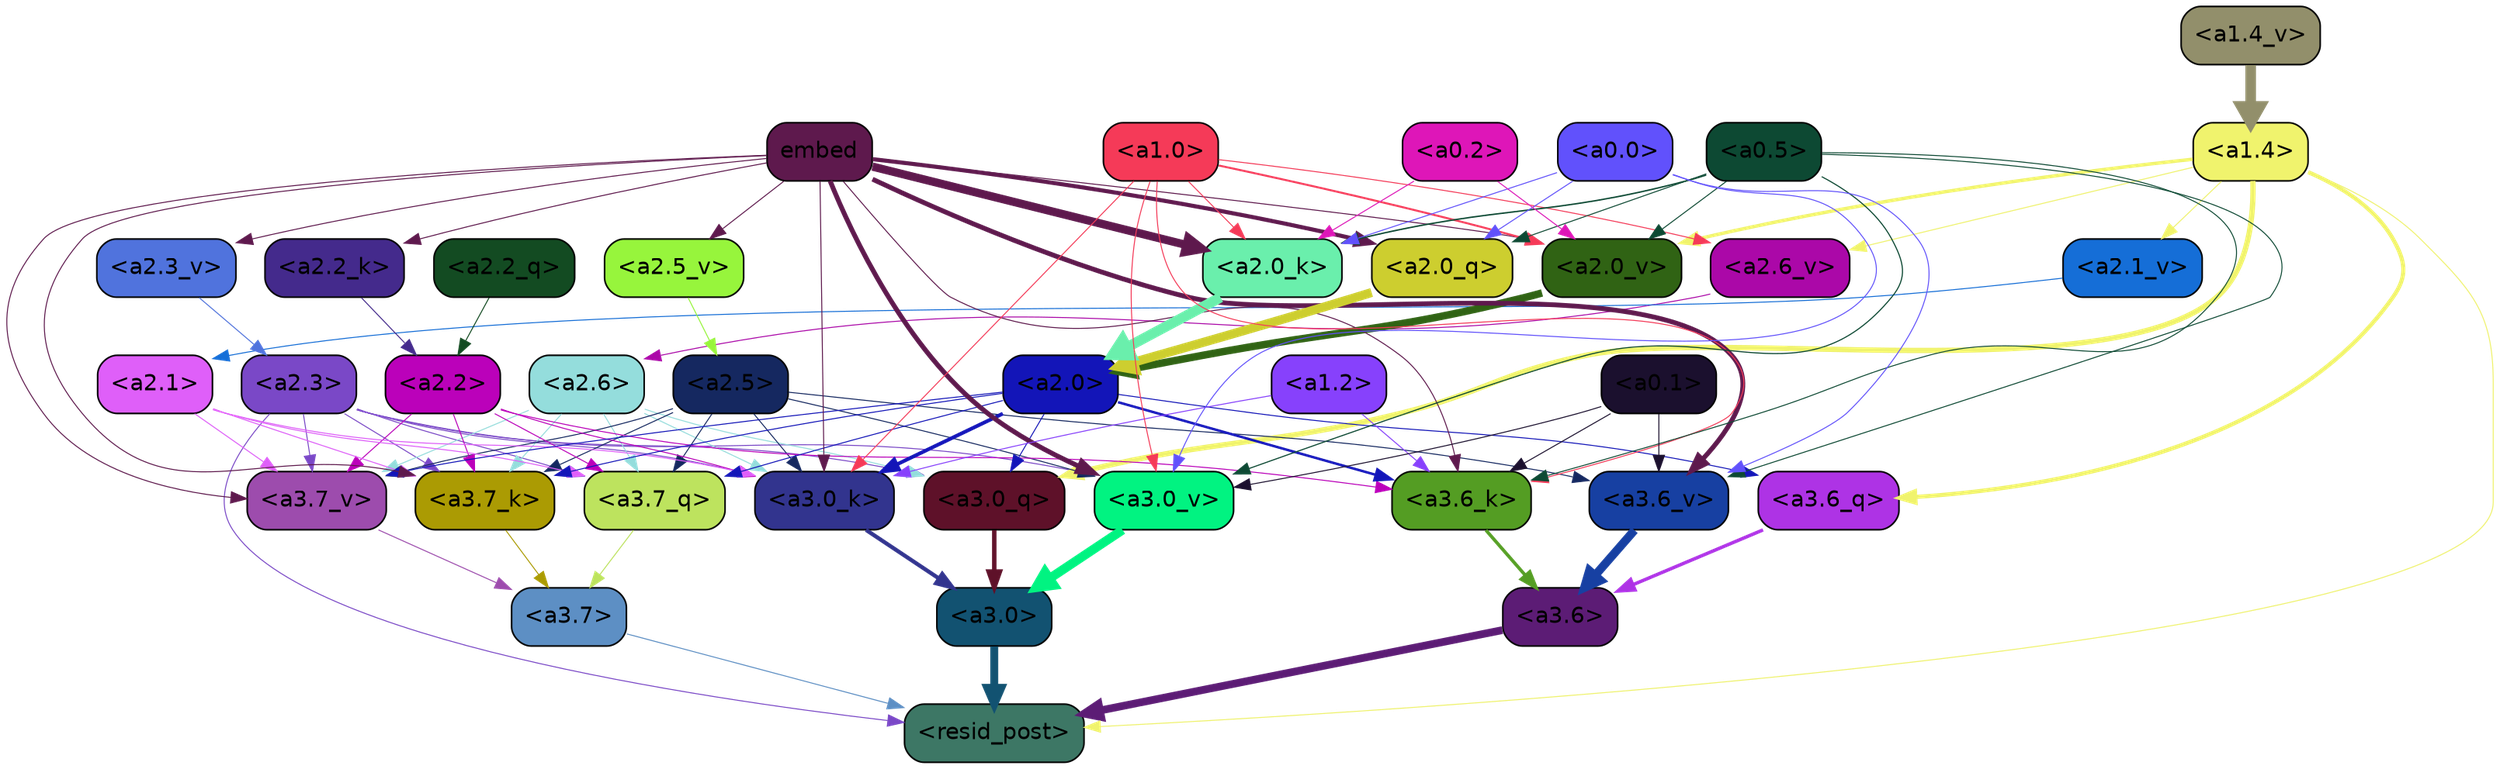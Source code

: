strict digraph "" {
	graph [bgcolor=transparent,
		layout=dot,
		overlap=false,
		splines=true
	];
	"<a3.7>"	[color=black,
		fillcolor="#5d8fc4",
		fontname=Helvetica,
		shape=box,
		style="filled, rounded"];
	"<resid_post>"	[color=black,
		fillcolor="#3d7765",
		fontname=Helvetica,
		shape=box,
		style="filled, rounded"];
	"<a3.7>" -> "<resid_post>"	[color="#5d8fc4",
		penwidth=0.6];
	"<a3.6>"	[color=black,
		fillcolor="#5c1c75",
		fontname=Helvetica,
		shape=box,
		style="filled, rounded"];
	"<a3.6>" -> "<resid_post>"	[color="#5c1c75",
		penwidth=4.753257989883423];
	"<a3.0>"	[color=black,
		fillcolor="#125271",
		fontname=Helvetica,
		shape=box,
		style="filled, rounded"];
	"<a3.0>" -> "<resid_post>"	[color="#125271",
		penwidth=4.90053927898407];
	"<a2.3>"	[color=black,
		fillcolor="#7a48c7",
		fontname=Helvetica,
		shape=box,
		style="filled, rounded"];
	"<a2.3>" -> "<resid_post>"	[color="#7a48c7",
		penwidth=0.6];
	"<a3.7_q>"	[color=black,
		fillcolor="#bde35e",
		fontname=Helvetica,
		shape=box,
		style="filled, rounded"];
	"<a2.3>" -> "<a3.7_q>"	[color="#7a48c7",
		penwidth=0.6];
	"<a3.0_q>"	[color=black,
		fillcolor="#5e1129",
		fontname=Helvetica,
		shape=box,
		style="filled, rounded"];
	"<a2.3>" -> "<a3.0_q>"	[color="#7a48c7",
		penwidth=0.6];
	"<a3.7_k>"	[color=black,
		fillcolor="#ab9b03",
		fontname=Helvetica,
		shape=box,
		style="filled, rounded"];
	"<a2.3>" -> "<a3.7_k>"	[color="#7a48c7",
		penwidth=0.6];
	"<a3.0_k>"	[color=black,
		fillcolor="#32348e",
		fontname=Helvetica,
		shape=box,
		style="filled, rounded"];
	"<a2.3>" -> "<a3.0_k>"	[color="#7a48c7",
		penwidth=0.6];
	"<a3.7_v>"	[color=black,
		fillcolor="#9d4cad",
		fontname=Helvetica,
		shape=box,
		style="filled, rounded"];
	"<a2.3>" -> "<a3.7_v>"	[color="#7a48c7",
		penwidth=0.6];
	"<a3.0_v>"	[color=black,
		fillcolor="#01f381",
		fontname=Helvetica,
		shape=box,
		style="filled, rounded"];
	"<a2.3>" -> "<a3.0_v>"	[color="#7a48c7",
		penwidth=0.6];
	"<a1.4>"	[color=black,
		fillcolor="#f0f36d",
		fontname=Helvetica,
		shape=box,
		style="filled, rounded"];
	"<a1.4>" -> "<resid_post>"	[color="#f0f36d",
		penwidth=0.6];
	"<a3.6_q>"	[color=black,
		fillcolor="#ae33e5",
		fontname=Helvetica,
		shape=box,
		style="filled, rounded"];
	"<a1.4>" -> "<a3.6_q>"	[color="#f0f36d",
		penwidth=2.5149343013763428];
	"<a1.4>" -> "<a3.0_q>"	[color="#f0f36d",
		penwidth=3.2760138511657715];
	"<a2.6_v>"	[color=black,
		fillcolor="#ab08a8",
		fontname=Helvetica,
		shape=box,
		style="filled, rounded"];
	"<a1.4>" -> "<a2.6_v>"	[color="#f0f36d",
		penwidth=0.6];
	"<a2.1_v>"	[color=black,
		fillcolor="#156ed7",
		fontname=Helvetica,
		shape=box,
		style="filled, rounded"];
	"<a1.4>" -> "<a2.1_v>"	[color="#f0f36d",
		penwidth=0.6];
	"<a2.0_v>"	[color=black,
		fillcolor="#306314",
		fontname=Helvetica,
		shape=box,
		style="filled, rounded"];
	"<a1.4>" -> "<a2.0_v>"	[color="#f0f36d",
		penwidth=2.0870713144540787];
	"<a3.7_q>" -> "<a3.7>"	[color="#bde35e",
		penwidth=0.6];
	"<a3.6_q>" -> "<a3.6>"	[color="#ae33e5",
		penwidth=2.091020345687866];
	"<a3.0_q>" -> "<a3.0>"	[color="#5e1129",
		penwidth=2.7421876192092896];
	"<a3.7_k>" -> "<a3.7>"	[color="#ab9b03",
		penwidth=0.6];
	"<a3.6_k>"	[color=black,
		fillcolor="#549d23",
		fontname=Helvetica,
		shape=box,
		style="filled, rounded"];
	"<a3.6_k>" -> "<a3.6>"	[color="#549d23",
		penwidth=2.048597991466522];
	"<a3.0_k>" -> "<a3.0>"	[color="#32348e",
		penwidth=2.476402521133423];
	"<a3.7_v>" -> "<a3.7>"	[color="#9d4cad",
		penwidth=0.6];
	"<a3.6_v>"	[color=black,
		fillcolor="#1740a2",
		fontname=Helvetica,
		shape=box,
		style="filled, rounded"];
	"<a3.6_v>" -> "<a3.6>"	[color="#1740a2",
		penwidth=5.2550448179244995];
	"<a3.0_v>" -> "<a3.0>"	[color="#01f381",
		penwidth=5.652270674705505];
	"<a2.6>"	[color=black,
		fillcolor="#94dddc",
		fontname=Helvetica,
		shape=box,
		style="filled, rounded"];
	"<a2.6>" -> "<a3.7_q>"	[color="#94dddc",
		penwidth=0.6];
	"<a2.6>" -> "<a3.0_q>"	[color="#94dddc",
		penwidth=0.6];
	"<a2.6>" -> "<a3.7_k>"	[color="#94dddc",
		penwidth=0.6];
	"<a2.6>" -> "<a3.0_k>"	[color="#94dddc",
		penwidth=0.6];
	"<a2.6>" -> "<a3.7_v>"	[color="#94dddc",
		penwidth=0.6];
	"<a2.5>"	[color=black,
		fillcolor="#152860",
		fontname=Helvetica,
		shape=box,
		style="filled, rounded"];
	"<a2.5>" -> "<a3.7_q>"	[color="#152860",
		penwidth=0.6];
	"<a2.5>" -> "<a3.7_k>"	[color="#152860",
		penwidth=0.6];
	"<a2.5>" -> "<a3.0_k>"	[color="#152860",
		penwidth=0.6];
	"<a2.5>" -> "<a3.7_v>"	[color="#152860",
		penwidth=0.6];
	"<a2.5>" -> "<a3.6_v>"	[color="#152860",
		penwidth=0.6];
	"<a2.5>" -> "<a3.0_v>"	[color="#152860",
		penwidth=0.6];
	"<a2.2>"	[color=black,
		fillcolor="#bb01ba",
		fontname=Helvetica,
		shape=box,
		style="filled, rounded"];
	"<a2.2>" -> "<a3.7_q>"	[color="#bb01ba",
		penwidth=0.6];
	"<a2.2>" -> "<a3.7_k>"	[color="#bb01ba",
		penwidth=0.6];
	"<a2.2>" -> "<a3.6_k>"	[color="#bb01ba",
		penwidth=0.6];
	"<a2.2>" -> "<a3.0_k>"	[color="#bb01ba",
		penwidth=0.6];
	"<a2.2>" -> "<a3.7_v>"	[color="#bb01ba",
		penwidth=0.6];
	"<a2.1>"	[color=black,
		fillcolor="#df5ff9",
		fontname=Helvetica,
		shape=box,
		style="filled, rounded"];
	"<a2.1>" -> "<a3.7_q>"	[color="#df5ff9",
		penwidth=0.6];
	"<a2.1>" -> "<a3.7_k>"	[color="#df5ff9",
		penwidth=0.6];
	"<a2.1>" -> "<a3.0_k>"	[color="#df5ff9",
		penwidth=0.6];
	"<a2.1>" -> "<a3.7_v>"	[color="#df5ff9",
		penwidth=0.6];
	"<a2.0>"	[color=black,
		fillcolor="#1315b8",
		fontname=Helvetica,
		shape=box,
		style="filled, rounded"];
	"<a2.0>" -> "<a3.7_q>"	[color="#1315b8",
		penwidth=0.6];
	"<a2.0>" -> "<a3.6_q>"	[color="#1315b8",
		penwidth=0.6];
	"<a2.0>" -> "<a3.0_q>"	[color="#1315b8",
		penwidth=0.6];
	"<a2.0>" -> "<a3.7_k>"	[color="#1315b8",
		penwidth=0.6];
	"<a2.0>" -> "<a3.6_k>"	[color="#1315b8",
		penwidth=1.5290023684501648];
	"<a2.0>" -> "<a3.0_k>"	[color="#1315b8",
		penwidth=2.2635570764541626];
	"<a2.0>" -> "<a3.7_v>"	[color="#1315b8",
		penwidth=0.6];
	embed	[color=black,
		fillcolor="#5e194d",
		fontname=Helvetica,
		shape=box,
		style="filled, rounded"];
	embed -> "<a3.7_k>"	[color="#5e194d",
		penwidth=0.6];
	embed -> "<a3.6_k>"	[color="#5e194d",
		penwidth=0.6];
	embed -> "<a3.0_k>"	[color="#5e194d",
		penwidth=0.6];
	embed -> "<a3.7_v>"	[color="#5e194d",
		penwidth=0.6];
	embed -> "<a3.6_v>"	[color="#5e194d",
		penwidth=2.9556376338005066];
	embed -> "<a3.0_v>"	[color="#5e194d",
		penwidth=2.972973108291626];
	"<a2.0_q>"	[color=black,
		fillcolor="#cdce2f",
		fontname=Helvetica,
		shape=box,
		style="filled, rounded"];
	embed -> "<a2.0_q>"	[color="#5e194d",
		penwidth=2.522909115999937];
	"<a2.2_k>"	[color=black,
		fillcolor="#442a8c",
		fontname=Helvetica,
		shape=box,
		style="filled, rounded"];
	embed -> "<a2.2_k>"	[color="#5e194d",
		penwidth=0.6];
	"<a2.0_k>"	[color=black,
		fillcolor="#6aefac",
		fontname=Helvetica,
		shape=box,
		style="filled, rounded"];
	embed -> "<a2.0_k>"	[color="#5e194d",
		penwidth=5.094568967819214];
	"<a2.5_v>"	[color=black,
		fillcolor="#97f53c",
		fontname=Helvetica,
		shape=box,
		style="filled, rounded"];
	embed -> "<a2.5_v>"	[color="#5e194d",
		penwidth=0.6];
	"<a2.3_v>"	[color=black,
		fillcolor="#5073dd",
		fontname=Helvetica,
		shape=box,
		style="filled, rounded"];
	embed -> "<a2.3_v>"	[color="#5e194d",
		penwidth=0.6];
	embed -> "<a2.0_v>"	[color="#5e194d",
		penwidth=0.6];
	"<a1.2>"	[color=black,
		fillcolor="#8741fc",
		fontname=Helvetica,
		shape=box,
		style="filled, rounded"];
	"<a1.2>" -> "<a3.6_k>"	[color="#8741fc",
		penwidth=0.6];
	"<a1.2>" -> "<a3.0_k>"	[color="#8741fc",
		penwidth=0.6];
	"<a1.0>"	[color=black,
		fillcolor="#f53a58",
		fontname=Helvetica,
		shape=box,
		style="filled, rounded"];
	"<a1.0>" -> "<a3.6_k>"	[color="#f53a58",
		penwidth=0.6];
	"<a1.0>" -> "<a3.0_k>"	[color="#f53a58",
		penwidth=0.6];
	"<a1.0>" -> "<a3.0_v>"	[color="#f53a58",
		penwidth=0.6];
	"<a1.0>" -> "<a2.0_k>"	[color="#f53a58",
		penwidth=0.6];
	"<a1.0>" -> "<a2.6_v>"	[color="#f53a58",
		penwidth=0.6];
	"<a1.0>" -> "<a2.0_v>"	[color="#f53a58",
		penwidth=1.2152502536773682];
	"<a0.5>"	[color=black,
		fillcolor="#0d4933",
		fontname=Helvetica,
		shape=box,
		style="filled, rounded"];
	"<a0.5>" -> "<a3.6_k>"	[color="#0d4933",
		penwidth=0.6];
	"<a0.5>" -> "<a3.6_v>"	[color="#0d4933",
		penwidth=0.6];
	"<a0.5>" -> "<a3.0_v>"	[color="#0d4933",
		penwidth=0.6790935099124908];
	"<a0.5>" -> "<a2.0_q>"	[color="#0d4933",
		penwidth=0.6];
	"<a0.5>" -> "<a2.0_k>"	[color="#0d4933",
		penwidth=0.8835153579711914];
	"<a0.5>" -> "<a2.0_v>"	[color="#0d4933",
		penwidth=0.6];
	"<a0.1>"	[color=black,
		fillcolor="#1b102e",
		fontname=Helvetica,
		shape=box,
		style="filled, rounded"];
	"<a0.1>" -> "<a3.6_k>"	[color="#1b102e",
		penwidth=0.6];
	"<a0.1>" -> "<a3.6_v>"	[color="#1b102e",
		penwidth=0.6];
	"<a0.1>" -> "<a3.0_v>"	[color="#1b102e",
		penwidth=0.6];
	"<a0.0>"	[color=black,
		fillcolor="#6151fc",
		fontname=Helvetica,
		shape=box,
		style="filled, rounded"];
	"<a0.0>" -> "<a3.6_v>"	[color="#6151fc",
		penwidth=0.6];
	"<a0.0>" -> "<a3.0_v>"	[color="#6151fc",
		penwidth=0.6];
	"<a0.0>" -> "<a2.0_q>"	[color="#6151fc",
		penwidth=0.6];
	"<a0.0>" -> "<a2.0_k>"	[color="#6151fc",
		penwidth=0.6];
	"<a2.2_q>"	[color=black,
		fillcolor="#134b22",
		fontname=Helvetica,
		shape=box,
		style="filled, rounded"];
	"<a2.2_q>" -> "<a2.2>"	[color="#134b22",
		penwidth=0.6];
	"<a2.0_q>" -> "<a2.0>"	[color="#cdce2f",
		penwidth=5.557696580886841];
	"<a2.2_k>" -> "<a2.2>"	[color="#442a8c",
		penwidth=0.6];
	"<a2.0_k>" -> "<a2.0>"	[color="#6aefac",
		penwidth=6.320472955703735];
	"<a2.6_v>" -> "<a2.6>"	[color="#ab08a8",
		penwidth=0.6];
	"<a2.5_v>" -> "<a2.5>"	[color="#97f53c",
		penwidth=0.6];
	"<a2.3_v>" -> "<a2.3>"	[color="#5073dd",
		penwidth=0.6];
	"<a2.1_v>" -> "<a2.1>"	[color="#156ed7",
		penwidth=0.6];
	"<a2.0_v>" -> "<a2.0>"	[color="#306314",
		penwidth=4.611755967140198];
	"<a0.2>"	[color=black,
		fillcolor="#de16b8",
		fontname=Helvetica,
		shape=box,
		style="filled, rounded"];
	"<a0.2>" -> "<a2.0_k>"	[color="#de16b8",
		penwidth=0.6];
	"<a0.2>" -> "<a2.0_v>"	[color="#de16b8",
		penwidth=0.6];
	"<a1.4_v>"	[color=black,
		fillcolor="#928f6b",
		fontname=Helvetica,
		shape=box,
		style="filled, rounded"];
	"<a1.4_v>" -> "<a1.4>"	[color="#928f6b",
		penwidth=6.5241758823394775];
}
